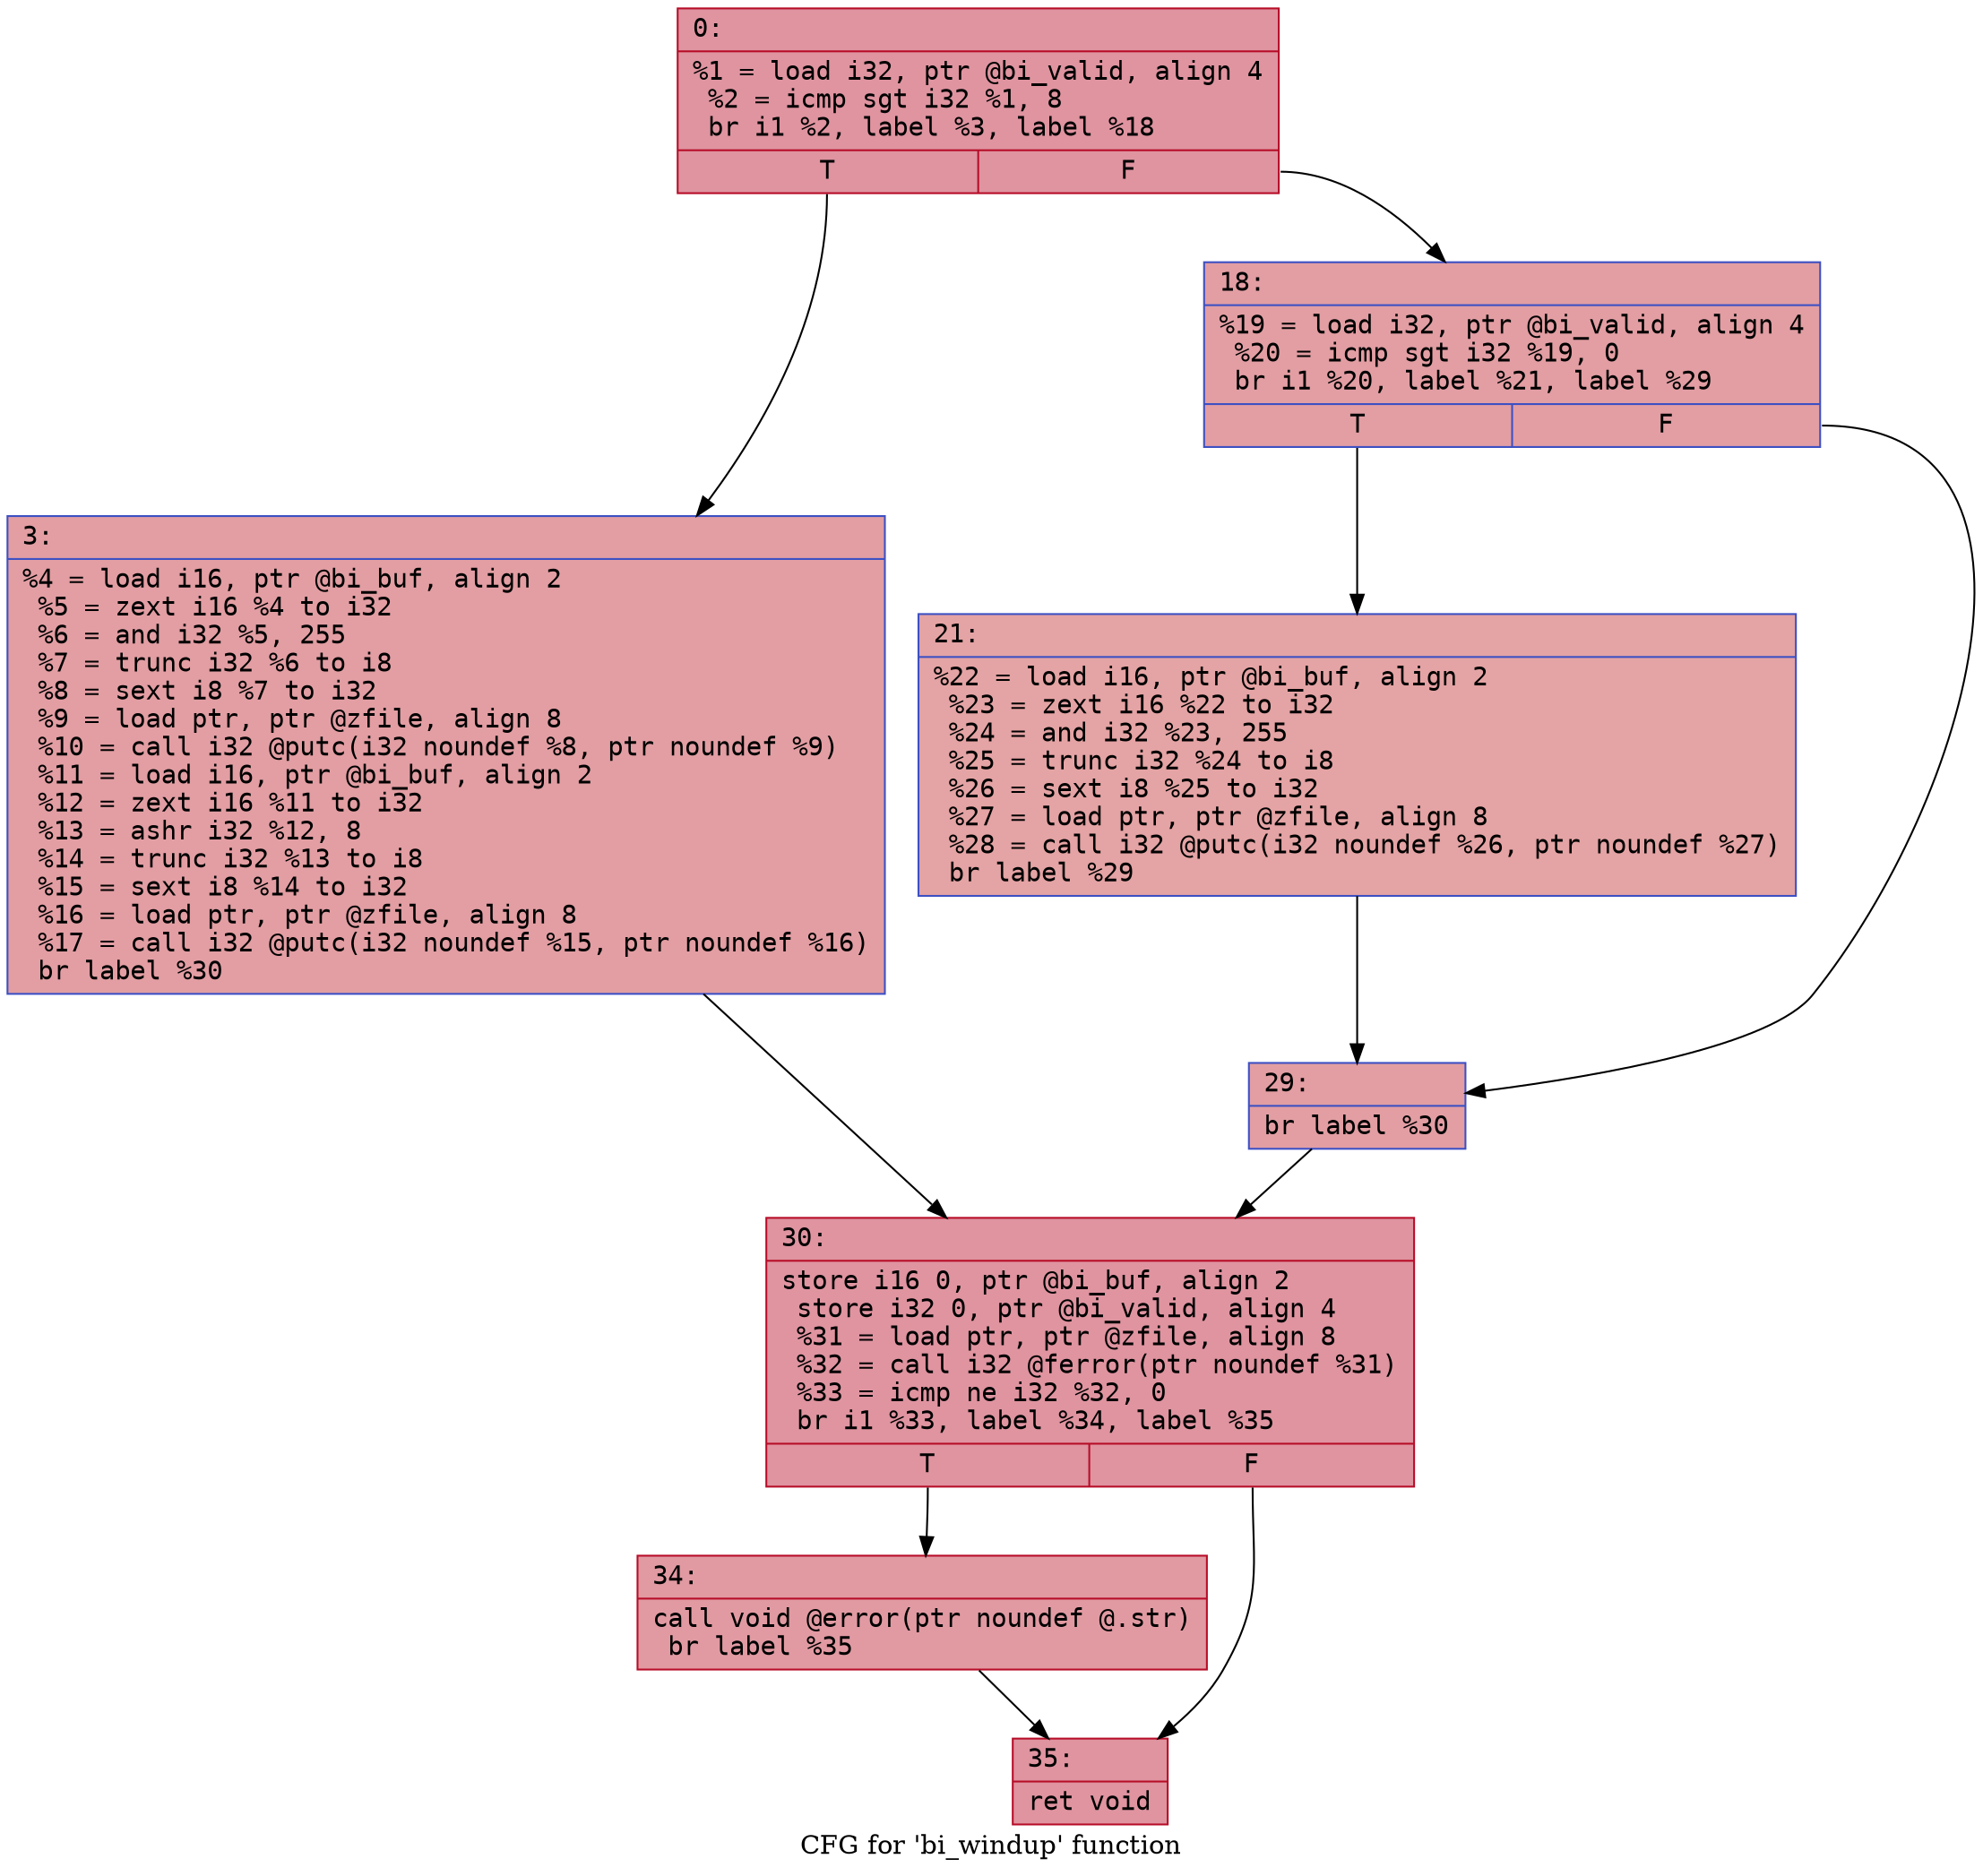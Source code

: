 digraph "CFG for 'bi_windup' function" {
	label="CFG for 'bi_windup' function";

	Node0x600000136300 [shape=record,color="#b70d28ff", style=filled, fillcolor="#b70d2870" fontname="Courier",label="{0:\l|  %1 = load i32, ptr @bi_valid, align 4\l  %2 = icmp sgt i32 %1, 8\l  br i1 %2, label %3, label %18\l|{<s0>T|<s1>F}}"];
	Node0x600000136300:s0 -> Node0x600000136350[tooltip="0 -> 3\nProbability 50.00%" ];
	Node0x600000136300:s1 -> Node0x6000001363a0[tooltip="0 -> 18\nProbability 50.00%" ];
	Node0x600000136350 [shape=record,color="#3d50c3ff", style=filled, fillcolor="#be242e70" fontname="Courier",label="{3:\l|  %4 = load i16, ptr @bi_buf, align 2\l  %5 = zext i16 %4 to i32\l  %6 = and i32 %5, 255\l  %7 = trunc i32 %6 to i8\l  %8 = sext i8 %7 to i32\l  %9 = load ptr, ptr @zfile, align 8\l  %10 = call i32 @putc(i32 noundef %8, ptr noundef %9)\l  %11 = load i16, ptr @bi_buf, align 2\l  %12 = zext i16 %11 to i32\l  %13 = ashr i32 %12, 8\l  %14 = trunc i32 %13 to i8\l  %15 = sext i8 %14 to i32\l  %16 = load ptr, ptr @zfile, align 8\l  %17 = call i32 @putc(i32 noundef %15, ptr noundef %16)\l  br label %30\l}"];
	Node0x600000136350 -> Node0x600000136490[tooltip="3 -> 30\nProbability 100.00%" ];
	Node0x6000001363a0 [shape=record,color="#3d50c3ff", style=filled, fillcolor="#be242e70" fontname="Courier",label="{18:\l|  %19 = load i32, ptr @bi_valid, align 4\l  %20 = icmp sgt i32 %19, 0\l  br i1 %20, label %21, label %29\l|{<s0>T|<s1>F}}"];
	Node0x6000001363a0:s0 -> Node0x6000001363f0[tooltip="18 -> 21\nProbability 62.50%" ];
	Node0x6000001363a0:s1 -> Node0x600000136440[tooltip="18 -> 29\nProbability 37.50%" ];
	Node0x6000001363f0 [shape=record,color="#3d50c3ff", style=filled, fillcolor="#c32e3170" fontname="Courier",label="{21:\l|  %22 = load i16, ptr @bi_buf, align 2\l  %23 = zext i16 %22 to i32\l  %24 = and i32 %23, 255\l  %25 = trunc i32 %24 to i8\l  %26 = sext i8 %25 to i32\l  %27 = load ptr, ptr @zfile, align 8\l  %28 = call i32 @putc(i32 noundef %26, ptr noundef %27)\l  br label %29\l}"];
	Node0x6000001363f0 -> Node0x600000136440[tooltip="21 -> 29\nProbability 100.00%" ];
	Node0x600000136440 [shape=record,color="#3d50c3ff", style=filled, fillcolor="#be242e70" fontname="Courier",label="{29:\l|  br label %30\l}"];
	Node0x600000136440 -> Node0x600000136490[tooltip="29 -> 30\nProbability 100.00%" ];
	Node0x600000136490 [shape=record,color="#b70d28ff", style=filled, fillcolor="#b70d2870" fontname="Courier",label="{30:\l|  store i16 0, ptr @bi_buf, align 2\l  store i32 0, ptr @bi_valid, align 4\l  %31 = load ptr, ptr @zfile, align 8\l  %32 = call i32 @ferror(ptr noundef %31)\l  %33 = icmp ne i32 %32, 0\l  br i1 %33, label %34, label %35\l|{<s0>T|<s1>F}}"];
	Node0x600000136490:s0 -> Node0x6000001364e0[tooltip="30 -> 34\nProbability 62.50%" ];
	Node0x600000136490:s1 -> Node0x600000136530[tooltip="30 -> 35\nProbability 37.50%" ];
	Node0x6000001364e0 [shape=record,color="#b70d28ff", style=filled, fillcolor="#bb1b2c70" fontname="Courier",label="{34:\l|  call void @error(ptr noundef @.str)\l  br label %35\l}"];
	Node0x6000001364e0 -> Node0x600000136530[tooltip="34 -> 35\nProbability 100.00%" ];
	Node0x600000136530 [shape=record,color="#b70d28ff", style=filled, fillcolor="#b70d2870" fontname="Courier",label="{35:\l|  ret void\l}"];
}
